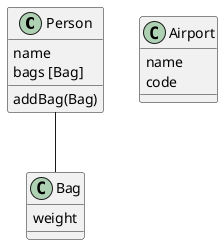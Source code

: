 @startuml
class Person {
    name
    bags [Bag]

    addBag(Bag)
}
class Bag {
    weight
}
class Airport {
    name
    code
}
Person -- Bag
@enduml